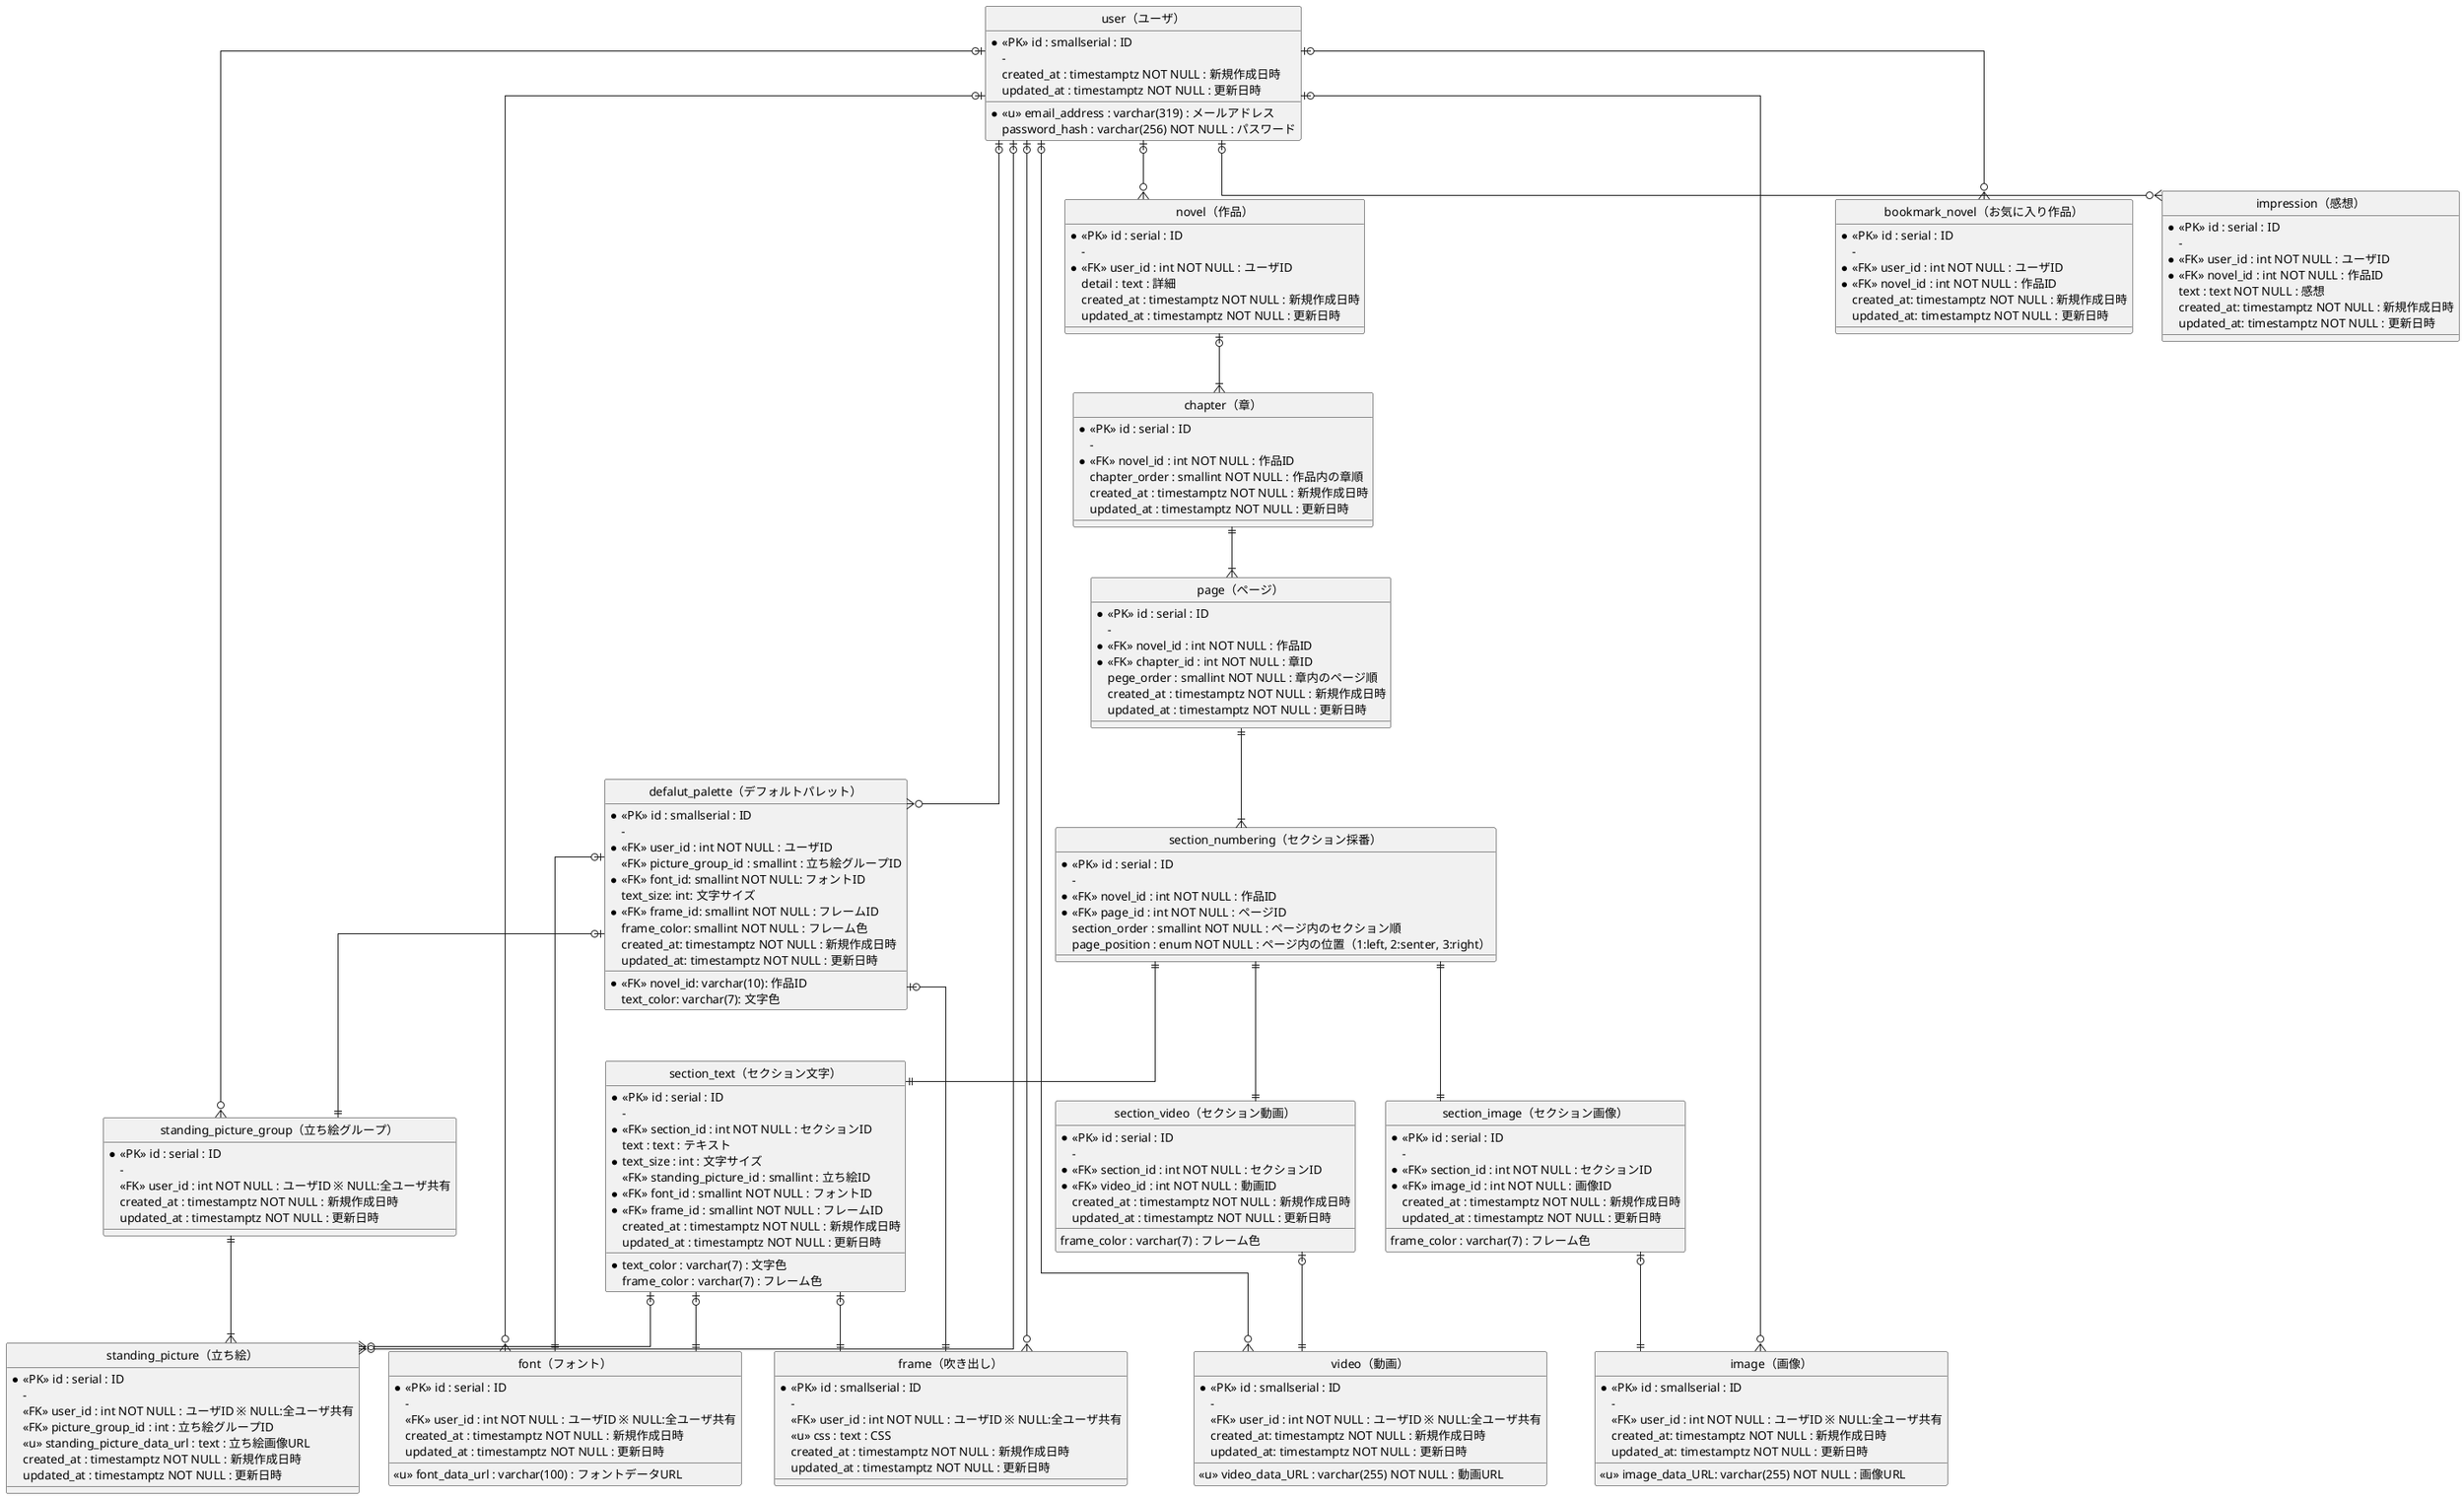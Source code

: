 @startuml 動的小説
hide circle
skinparam linetype ortho

entity "user（ユーザ）" as users{
  * <<PK>> id : smallserial : ID
  -
  * <<u>> email_address : varchar(319) : メールアドレス
  password_hash : varchar(256) NOT NULL : パスワード
  created_at : timestamptz NOT NULL : 新規作成日時
  updated_at : timestamptz NOT NULL : 更新日時
}

entity "novel（作品）" as novels {
  * <<PK>> id : serial : ID
  -
  * <<FK>> user_id : int NOT NULL : ユーザID
  detail : text : 詳細
  created_at : timestamptz NOT NULL : 新規作成日時
  updated_at : timestamptz NOT NULL : 更新日時
}

entity "chapter（章）" as chapters {
  * <<PK>> id : serial : ID
  -
  * <<FK>> novel_id : int NOT NULL : 作品ID
  chapter_order : smallint NOT NULL : 作品内の章順
  created_at : timestamptz NOT NULL : 新規作成日時
  updated_at : timestamptz NOT NULL : 更新日時
}

entity "page（ページ）" as pages {
  * <<PK>> id : serial : ID
  -
  * <<FK>> novel_id : int NOT NULL : 作品ID
  * <<FK>> chapter_id : int NOT NULL : 章ID
  pege_order : smallint NOT NULL : 章内のページ順
  created_at : timestamptz NOT NULL : 新規作成日時
  updated_at : timestamptz NOT NULL : 更新日時
}

entity "section_numbering（セクション採番）" as section_numberings {
  * <<PK>> id : serial : ID
  -
  * <<FK>> novel_id : int NOT NULL : 作品ID
  * <<FK>> page_id : int NOT NULL : ページID
  section_order : smallint NOT NULL : ページ内のセクション順
  page_position : enum NOT NULL : ページ内の位置（1:left, 2:senter, 3:right）
}

entity "section_text（セクション文字）" as section_texts {
  * <<PK>> id : serial : ID
  -
  * <<FK>> section_id : int NOT NULL : セクションID
  text : text : テキスト
  * text_color : varchar(7) : 文字色
  * text_size : int : 文字サイズ
  <<FK>> standing_picture_id : smallint : 立ち絵ID
  * <<FK>> font_id : smallint NOT NULL : フォントID
  * <<FK>> frame_id : smallint NOT NULL : フレームID
  frame_color : varchar(7) : フレーム色
  created_at : timestamptz NOT NULL : 新規作成日時
  updated_at : timestamptz NOT NULL : 更新日時
}

entity "section_image（セクション画像）" as section_images {
  * <<PK>> id : serial : ID
  -
  * <<FK>> section_id : int NOT NULL : セクションID
  * <<FK>> image_id : int NOT NULL : 画像ID
  frame_color : varchar(7) : フレーム色
  created_at : timestamptz NOT NULL : 新規作成日時
  updated_at : timestamptz NOT NULL : 更新日時
}

entity "section_video（セクション動画）" as section_videos {
  * <<PK>> id : serial : ID
  -
  * <<FK>> section_id : int NOT NULL : セクションID
  * <<FK>> video_id : int NOT NULL : 動画ID
  frame_color : varchar(7) : フレーム色
  created_at : timestamptz NOT NULL : 新規作成日時
  updated_at : timestamptz NOT NULL : 更新日時
}

entity "defalut_palette（デフォルトパレット）" as defalut_palettes {
  * <<PK>> id : smallserial : ID
  -
  * <<FK>> user_id : int NOT NULL : ユーザID
  * <<FK>> novel_id: varchar(10): 作品ID
  <<FK>> picture_group_id : smallint : 立ち絵グループID
  * <<FK>> font_id: smallint NOT NULL: フォントID
  text_color: varchar(7): 文字色
  text_size: int: 文字サイズ
  * <<FK>> frame_id: smallint NOT NULL : フレームID
  frame_color: smallint NOT NULL : フレーム色
  created_at: timestamptz NOT NULL : 新規作成日時
  updated_at: timestamptz NOT NULL : 更新日時
}

entity "bookmark_novel（お気に入り作品）" as bookmark_novels {
  * <<PK>> id : serial : ID
  -
  * <<FK>> user_id : int NOT NULL : ユーザID
  * <<FK>> novel_id : int NOT NULL : 作品ID
  created_at: timestamptz NOT NULL : 新規作成日時
  updated_at: timestamptz NOT NULL : 更新日時
}

entity "impression（感想）" as impressions {
  * <<PK>> id : serial : ID
  -
  * <<FK>> user_id : int NOT NULL : ユーザID
  * <<FK>> novel_id : int NOT NULL : 作品ID
  text : text NOT NULL : 感想
  created_at: timestamptz NOT NULL : 新規作成日時
  updated_at: timestamptz NOT NULL : 更新日時
}

entity "standing_picture_group（立ち絵グループ）" as standing_picture_groups {
  * <<PK>> id : serial : ID
  -
  <<FK>> user_id : int NOT NULL : ユーザID ※ NULL:全ユーザ共有
  created_at : timestamptz NOT NULL : 新規作成日時
  updated_at : timestamptz NOT NULL : 更新日時
}

entity "standing_picture（立ち絵）" as standing_pictures {
  * <<PK>> id : serial : ID
  -
  <<FK>> user_id : int NOT NULL : ユーザID ※ NULL:全ユーザ共有
  <<FK>> picture_group_id : int : 立ち絵グループID
  <<u>> standing_picture_data_url : text : 立ち絵画像URL
  created_at : timestamptz NOT NULL : 新規作成日時
  updated_at : timestamptz NOT NULL : 更新日時
}

entity "font（フォント）" as fonts {
  * <<PK>> id : serial : ID
  -
  <<FK>> user_id : int NOT NULL : ユーザID ※ NULL:全ユーザ共有
  <<u>> font_data_url : varchar(100) : フォントデータURL
  created_at : timestamptz NOT NULL : 新規作成日時
  updated_at : timestamptz NOT NULL : 更新日時
}

entity "frame（吹き出し）" as frames {
  * <<PK>> id : smallserial : ID
  -
  <<FK>> user_id : int NOT NULL : ユーザID ※ NULL:全ユーザ共有
  <<u>> css : text : CSS
  created_at : timestamptz NOT NULL : 新規作成日時
  updated_at : timestamptz NOT NULL : 更新日時
}

entity "image（画像）" as images {
  * <<PK>> id : smallserial : ID
  -
  <<FK>> user_id : int NOT NULL : ユーザID ※ NULL:全ユーザ共有
  <<u>> image_data_URL: varchar(255) NOT NULL : 画像URL
  created_at: timestamptz NOT NULL : 新規作成日時
  updated_at: timestamptz NOT NULL : 更新日時
}

entity "video（動画）" as videos {
  * <<PK>> id : smallserial : ID
  -
  <<FK>> user_id : int NOT NULL : ユーザID ※ NULL:全ユーザ共有
  <<u>> video_data_URL : varchar(255) NOT NULL : 動画URL
  created_at: timestamptz NOT NULL : 新規作成日時
  updated_at: timestamptz NOT NULL : 更新日時
}

users |o--o{ novels
novels |o--|{ chapters
chapters ||--|{ pages
pages ||--|{ section_numberings

users |o--o{ standing_picture_groups
users |o--o{ standing_pictures
users |o--o{ fonts
users |o--o{ frames
users |o--o{ images
users |o--o{ videos
users |o--o{ defalut_palettes
users |o--o{ bookmark_novels
users |o--o{ impressions

section_numberings ||--|| section_texts
section_numberings ||--|| section_images
section_numberings ||--|| section_videos

section_texts |o--o{ standing_pictures
section_texts |o--|| fonts
section_texts |o--|| frames
section_images |o--|| images
section_videos |o--|| videos

standing_picture_groups ||--|{ standing_pictures

defalut_palettes |o--|| standing_picture_groups
defalut_palettes |o--|| fonts
defalut_palettes |o--|| frames

' ローカルルール
'     頭には主キーを記載し -- で区切る
'     * 必須キー
'     <<PK>> 主キー
'     <<FK>> 外部キー
'     <<u>> ユニークキー
'     カラム名 : 型 : 説明 を書く
'     複合ユニークなど特別な記載は -- で更に区切って記述
@enduml
